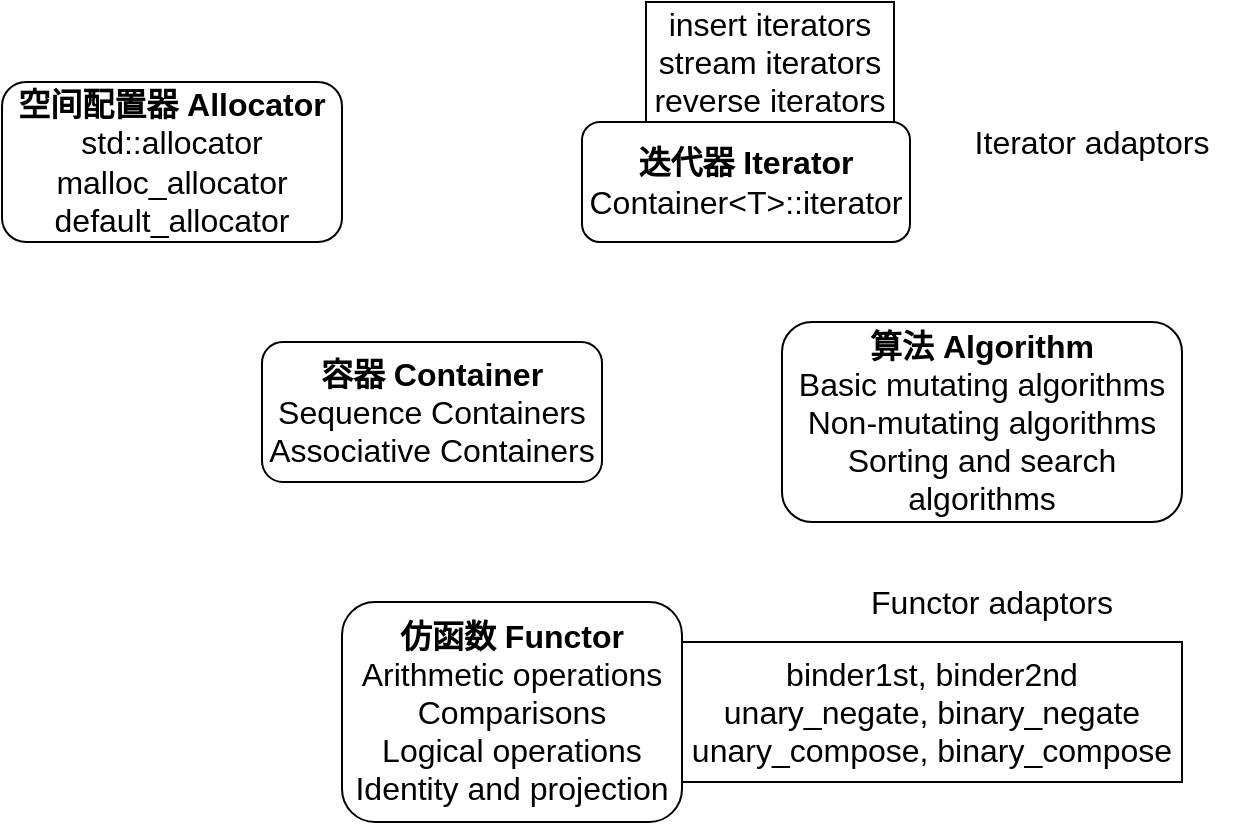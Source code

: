 <mxfile version="14.5.6" type="github">
  <diagram id="pMp6YSTTtzM_NJOzA2fS" name="Page-1">
    <mxGraphModel dx="748" dy="572" grid="1" gridSize="10" guides="1" tooltips="1" connect="1" arrows="1" fold="1" page="1" pageScale="1" pageWidth="827" pageHeight="1169" math="0" shadow="0">
      <root>
        <mxCell id="0" />
        <mxCell id="1" parent="0" />
        <mxCell id="FfEpJe8ueplYhd8HVw07-1" value="&lt;font style=&quot;font-size: 16px&quot;&gt;&lt;b&gt;空间配置器 Allocator&lt;/b&gt;&lt;br&gt;std::allocator&lt;br&gt;malloc_allocator&lt;br&gt;default_allocator&lt;br&gt;&lt;/font&gt;" style="rounded=1;whiteSpace=wrap;html=1;" vertex="1" parent="1">
          <mxGeometry x="30" y="80" width="170" height="80" as="geometry" />
        </mxCell>
        <mxCell id="FfEpJe8ueplYhd8HVw07-2" value="&lt;font style=&quot;font-size: 16px&quot;&gt;&lt;b&gt;容器 Container&lt;/b&gt;&lt;br&gt;Sequence Containers&lt;br&gt;Associative Containers&lt;br&gt;&lt;/font&gt;" style="rounded=1;whiteSpace=wrap;html=1;" vertex="1" parent="1">
          <mxGeometry x="160" y="210" width="170" height="70" as="geometry" />
        </mxCell>
        <mxCell id="FfEpJe8ueplYhd8HVw07-3" value="&lt;font style=&quot;font-size: 16px&quot;&gt;&lt;b&gt;迭代器 Iterator&lt;br&gt;&lt;/b&gt;Container&amp;lt;T&amp;gt;::iterator&lt;br&gt;&lt;/font&gt;" style="rounded=1;whiteSpace=wrap;html=1;" vertex="1" parent="1">
          <mxGeometry x="320" y="100" width="164" height="60" as="geometry" />
        </mxCell>
        <mxCell id="FfEpJe8ueplYhd8HVw07-4" value="&lt;font style=&quot;font-size: 16px&quot;&gt;insert iterators&lt;br&gt;stream iterators&lt;br&gt;reverse iterators&lt;/font&gt;" style="rounded=0;whiteSpace=wrap;html=1;" vertex="1" parent="1">
          <mxGeometry x="352" y="40" width="124" height="60" as="geometry" />
        </mxCell>
        <mxCell id="FfEpJe8ueplYhd8HVw07-5" value="&lt;font style=&quot;font-size: 16px&quot;&gt;&lt;b&gt;算法 Algorithm&lt;/b&gt;&lt;br&gt;Basic mutating algorithms&lt;br&gt;Non-mutating algorithms&lt;br&gt;Sorting and search algorithms&lt;br&gt;&lt;/font&gt;" style="rounded=1;whiteSpace=wrap;html=1;" vertex="1" parent="1">
          <mxGeometry x="420" y="200" width="200" height="100" as="geometry" />
        </mxCell>
        <mxCell id="FfEpJe8ueplYhd8HVw07-6" value="&lt;font style=&quot;font-size: 16px&quot;&gt;&lt;b&gt;仿函数 Functor&lt;/b&gt;&lt;br&gt;Arithmetic operations&lt;br&gt;Comparisons&lt;br&gt;Logical operations&lt;br&gt;Identity and projection&lt;br&gt;&lt;/font&gt;" style="rounded=1;whiteSpace=wrap;html=1;" vertex="1" parent="1">
          <mxGeometry x="200" y="340" width="170" height="110" as="geometry" />
        </mxCell>
        <mxCell id="FfEpJe8ueplYhd8HVw07-7" value="&lt;span style=&quot;font-size: 16px&quot;&gt;binder1st, binder2nd&lt;br&gt;unary_negate, binary_negate&lt;br&gt;unary_compose, binary_compose&lt;br&gt;&lt;/span&gt;" style="rounded=0;whiteSpace=wrap;html=1;" vertex="1" parent="1">
          <mxGeometry x="370" y="360" width="250" height="70" as="geometry" />
        </mxCell>
        <mxCell id="FfEpJe8ueplYhd8HVw07-8" value="&lt;font style=&quot;font-size: 16px&quot;&gt;Functor adaptors&lt;/font&gt;" style="text;html=1;strokeColor=none;fillColor=none;align=center;verticalAlign=middle;whiteSpace=wrap;rounded=0;" vertex="1" parent="1">
          <mxGeometry x="450" y="320" width="150" height="40" as="geometry" />
        </mxCell>
        <mxCell id="FfEpJe8ueplYhd8HVw07-9" value="&lt;font style=&quot;font-size: 16px&quot;&gt;Iterator adaptors&lt;/font&gt;" style="text;html=1;strokeColor=none;fillColor=none;align=center;verticalAlign=middle;whiteSpace=wrap;rounded=0;" vertex="1" parent="1">
          <mxGeometry x="500" y="90" width="150" height="40" as="geometry" />
        </mxCell>
      </root>
    </mxGraphModel>
  </diagram>
</mxfile>

